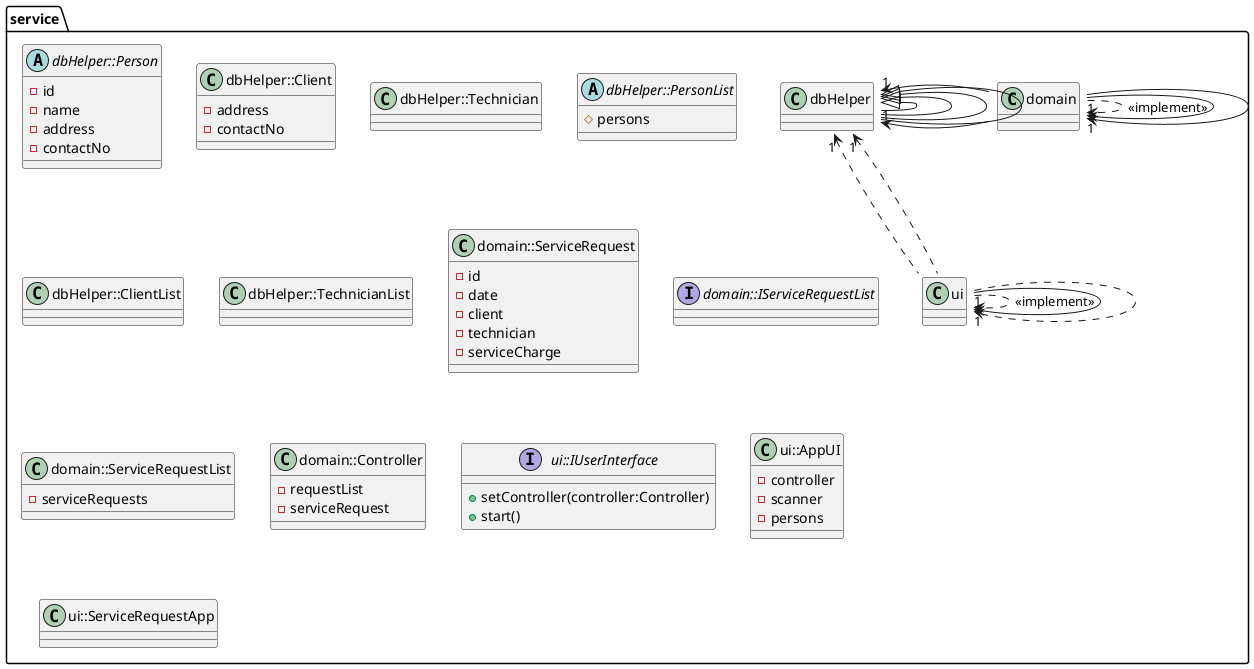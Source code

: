 @startuml
service.dbHelper::Person <|-- service.dbHelper::Client
service.dbHelper::Person <|-- service.dbHelper::Technician

service.dbHelper::PersonList <|-- service.dbHelper::ClientList
service.dbHelper::PersonList <|-- service.dbHelper::TechnicianList

service.domain::ServiceRequest --> "1" service.dbHelper::Technician
service.domain::ServiceRequest -left-> "1" service.dbHelper::Client

service.domain::ServiceRequestList ..> service.domain::IServiceRequestList : <<implement>>

service.domain::Controller --> "1" service.domain::ServiceRequest
service.domain::Controller --> "1" service.domain::IServiceRequestList

service.ui::AppUI .right.> service.ui::IUserInterface : <<implement>>
service.ui::ServiceRequestApp --> "1" service.ui::IUserInterface
service.ui::ServiceRequestApp .up.> "1" service.dbHelper::TechnicianList
service.ui::ServiceRequestApp .up.> "1" service.dbHelper::ClientList
service.ui::ServiceRequestApp ..> "1" service.ui::AppUI

abstract class service.dbHelper::Person{
 -id
 -name
 -address
 -contactNo
}

class service.dbHelper::Client{
 -address
 -contactNo
}

class service.dbHelper::Technician{
}

abstract class service.dbHelper::PersonList{
 #persons
}

class service.dbHelper::ClientList{
}

class service.dbHelper::TechnicianList{
}

class service.domain::ServiceRequest{
 -id
 -date
 -client
 -technician
 -serviceCharge
}

interface service.domain::IServiceRequestList{
}


class service.domain::ServiceRequestList{
 -serviceRequests
}

class service.domain::Controller{
 -requestList
 -serviceRequest
}

interface service.ui::IUserInterface{
 +setController(controller:Controller)
 +start()
}

class service.ui::AppUI{
 -controller
 -scanner
 -persons
}

class service.ui::ServiceRequestApp{
}
@enduml